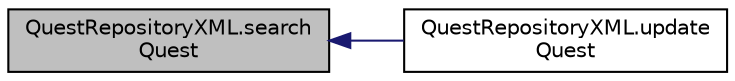 digraph "QuestRepositoryXML.searchQuest"
{
  edge [fontname="Helvetica",fontsize="10",labelfontname="Helvetica",labelfontsize="10"];
  node [fontname="Helvetica",fontsize="10",shape=record];
  rankdir="LR";
  Node14 [label="QuestRepositoryXML.search\lQuest",height=0.2,width=0.4,color="black", fillcolor="grey75", style="filled", fontcolor="black"];
  Node14 -> Node15 [dir="back",color="midnightblue",fontsize="10",style="solid",fontname="Helvetica"];
  Node15 [label="QuestRepositoryXML.update\lQuest",height=0.2,width=0.4,color="black", fillcolor="white", style="filled",URL="$class_quest_repository_x_m_l.html#ab78396eefb4edf6e183817099808cdda",tooltip="Updates the quest. "];
}
